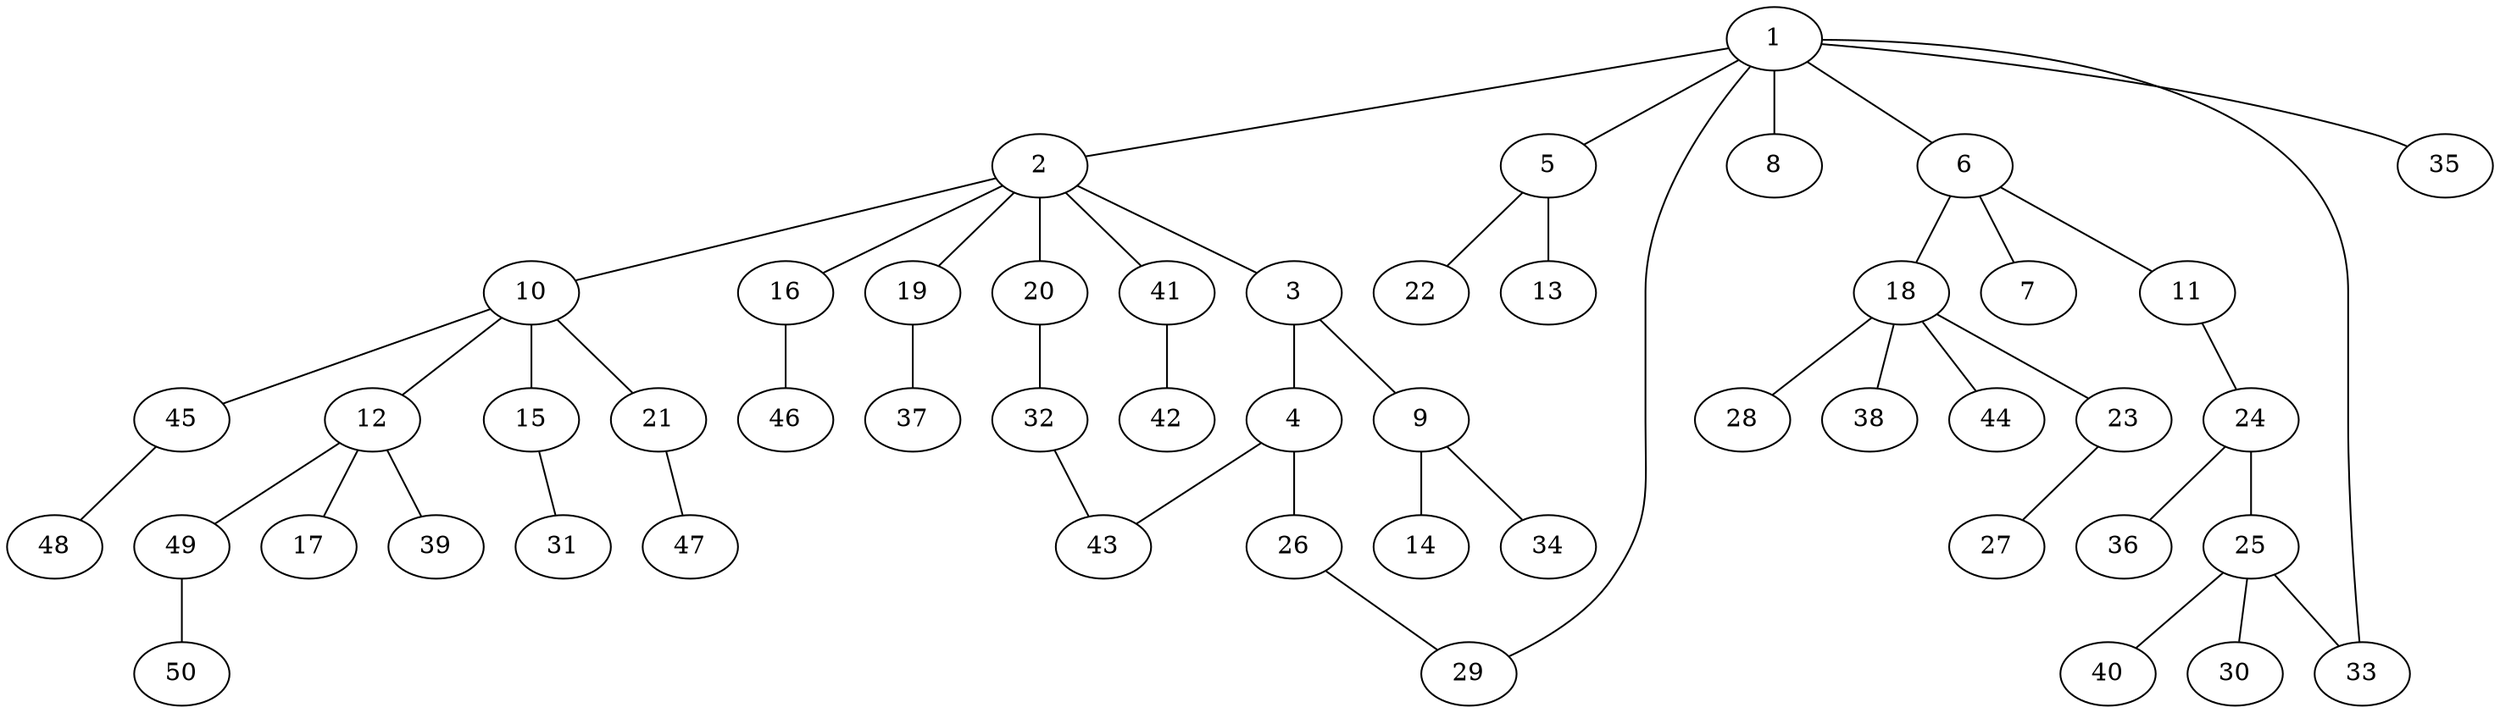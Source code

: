 graph graphname {1--2
1--5
1--6
1--8
1--29
1--33
1--35
2--3
2--10
2--16
2--19
2--20
2--41
3--4
3--9
4--26
4--43
5--13
5--22
6--7
6--11
6--18
9--14
9--34
10--12
10--15
10--21
10--45
11--24
12--17
12--39
12--49
15--31
16--46
18--23
18--28
18--38
18--44
19--37
20--32
21--47
23--27
24--25
24--36
25--30
25--33
25--40
26--29
32--43
41--42
45--48
49--50
}